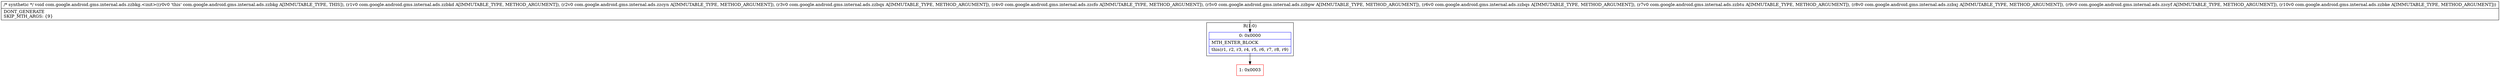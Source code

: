 digraph "CFG forcom.google.android.gms.internal.ads.zzbkg.\<init\>(Lcom\/google\/android\/gms\/internal\/ads\/zzbkd;Lcom\/google\/android\/gms\/internal\/ads\/zzcyn;Lcom\/google\/android\/gms\/internal\/ads\/zzbqx;Lcom\/google\/android\/gms\/internal\/ads\/zzcfo;Lcom\/google\/android\/gms\/internal\/ads\/zzbpw;Lcom\/google\/android\/gms\/internal\/ads\/zzbqs;Lcom\/google\/android\/gms\/internal\/ads\/zzbtu;Lcom\/google\/android\/gms\/internal\/ads\/zzbxj;Lcom\/google\/android\/gms\/internal\/ads\/zzcyf;Lcom\/google\/android\/gms\/internal\/ads\/zzbke;)V" {
subgraph cluster_Region_123023614 {
label = "R(1:0)";
node [shape=record,color=blue];
Node_0 [shape=record,label="{0\:\ 0x0000|MTH_ENTER_BLOCK\l|this(r1, r2, r3, r4, r5, r6, r7, r8, r9)\l}"];
}
Node_1 [shape=record,color=red,label="{1\:\ 0x0003}"];
MethodNode[shape=record,label="{\/* synthetic *\/ void com.google.android.gms.internal.ads.zzbkg.\<init\>((r0v0 'this' com.google.android.gms.internal.ads.zzbkg A[IMMUTABLE_TYPE, THIS]), (r1v0 com.google.android.gms.internal.ads.zzbkd A[IMMUTABLE_TYPE, METHOD_ARGUMENT]), (r2v0 com.google.android.gms.internal.ads.zzcyn A[IMMUTABLE_TYPE, METHOD_ARGUMENT]), (r3v0 com.google.android.gms.internal.ads.zzbqx A[IMMUTABLE_TYPE, METHOD_ARGUMENT]), (r4v0 com.google.android.gms.internal.ads.zzcfo A[IMMUTABLE_TYPE, METHOD_ARGUMENT]), (r5v0 com.google.android.gms.internal.ads.zzbpw A[IMMUTABLE_TYPE, METHOD_ARGUMENT]), (r6v0 com.google.android.gms.internal.ads.zzbqs A[IMMUTABLE_TYPE, METHOD_ARGUMENT]), (r7v0 com.google.android.gms.internal.ads.zzbtu A[IMMUTABLE_TYPE, METHOD_ARGUMENT]), (r8v0 com.google.android.gms.internal.ads.zzbxj A[IMMUTABLE_TYPE, METHOD_ARGUMENT]), (r9v0 com.google.android.gms.internal.ads.zzcyf A[IMMUTABLE_TYPE, METHOD_ARGUMENT]), (r10v0 com.google.android.gms.internal.ads.zzbke A[IMMUTABLE_TYPE, METHOD_ARGUMENT]))  | DONT_GENERATE\lSKIP_MTH_ARGS: \{9\}\l}"];
MethodNode -> Node_0;
Node_0 -> Node_1;
}

